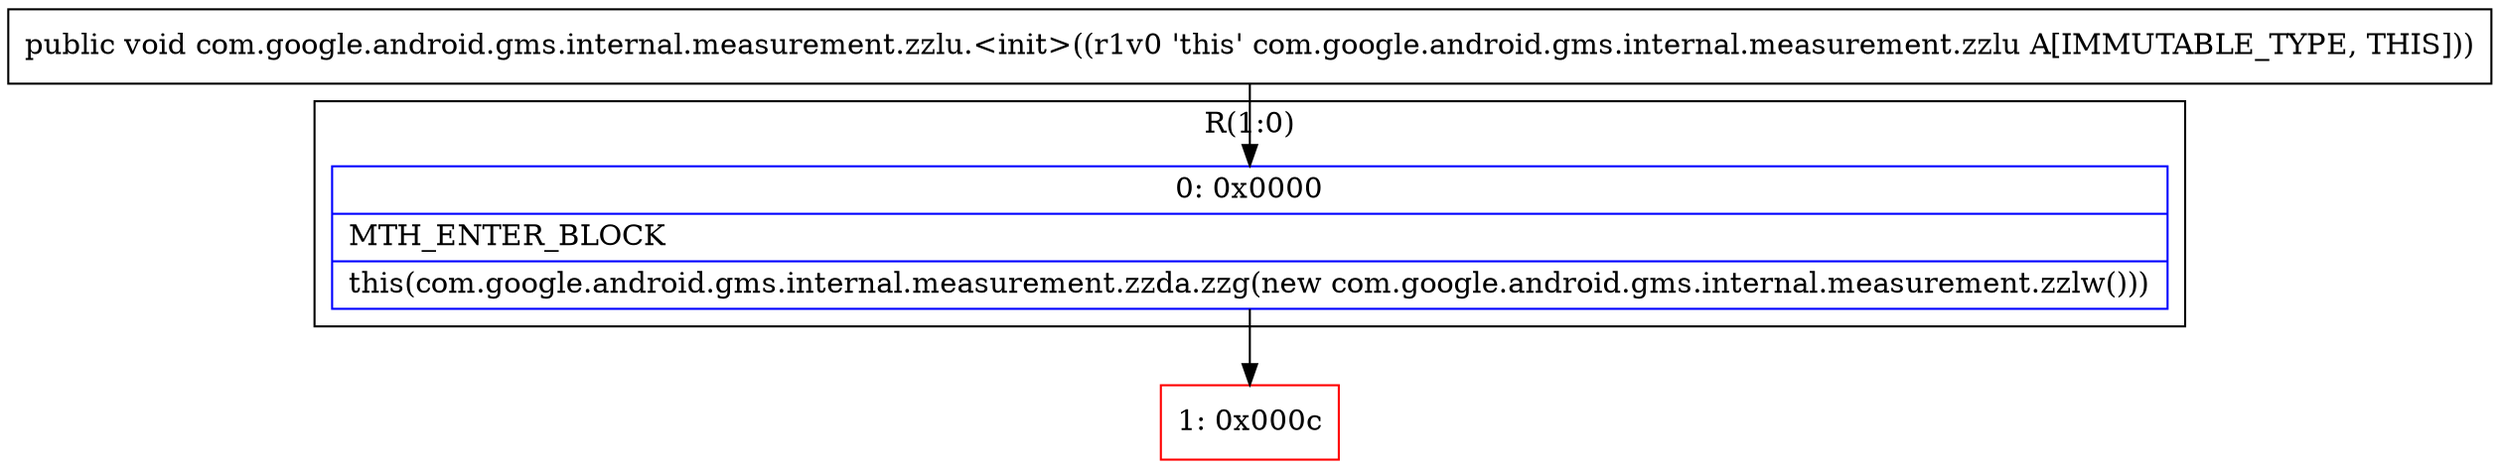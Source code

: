 digraph "CFG forcom.google.android.gms.internal.measurement.zzlu.\<init\>()V" {
subgraph cluster_Region_976788342 {
label = "R(1:0)";
node [shape=record,color=blue];
Node_0 [shape=record,label="{0\:\ 0x0000|MTH_ENTER_BLOCK\l|this(com.google.android.gms.internal.measurement.zzda.zzg(new com.google.android.gms.internal.measurement.zzlw()))\l}"];
}
Node_1 [shape=record,color=red,label="{1\:\ 0x000c}"];
MethodNode[shape=record,label="{public void com.google.android.gms.internal.measurement.zzlu.\<init\>((r1v0 'this' com.google.android.gms.internal.measurement.zzlu A[IMMUTABLE_TYPE, THIS])) }"];
MethodNode -> Node_0;
Node_0 -> Node_1;
}

